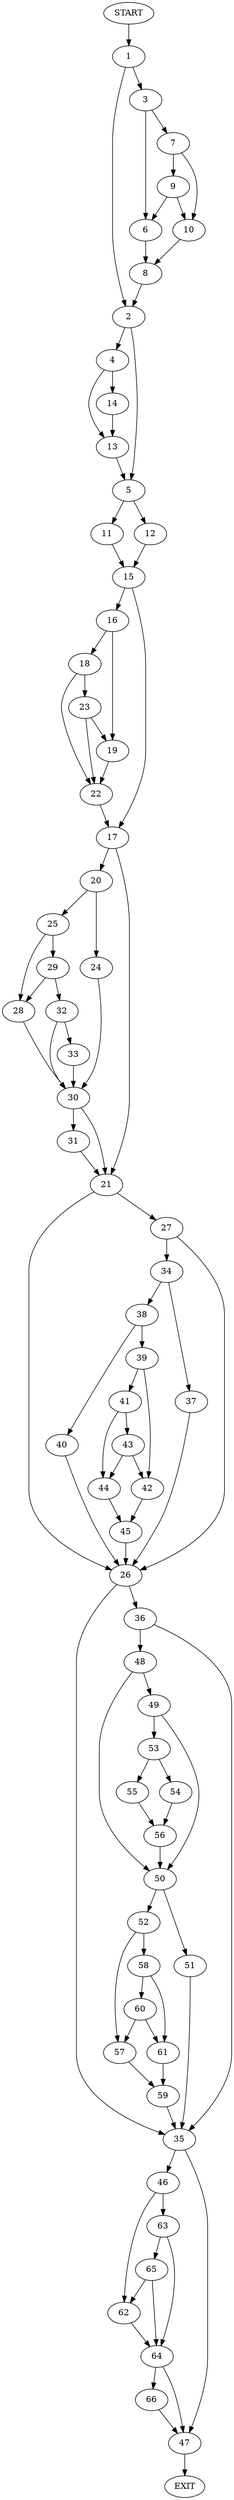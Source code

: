 digraph {
0 [label="START"]
67 [label="EXIT"]
0 -> 1
1 -> 2
1 -> 3
2 -> 4
2 -> 5
3 -> 6
3 -> 7
6 -> 8
7 -> 9
7 -> 10
9 -> 6
9 -> 10
10 -> 8
8 -> 2
5 -> 11
5 -> 12
4 -> 13
4 -> 14
13 -> 5
14 -> 13
12 -> 15
11 -> 15
15 -> 16
15 -> 17
16 -> 18
16 -> 19
17 -> 20
17 -> 21
19 -> 22
18 -> 23
18 -> 22
23 -> 19
23 -> 22
22 -> 17
20 -> 24
20 -> 25
21 -> 26
21 -> 27
25 -> 28
25 -> 29
24 -> 30
30 -> 31
30 -> 21
29 -> 32
29 -> 28
28 -> 30
32 -> 30
32 -> 33
33 -> 30
31 -> 21
27 -> 26
27 -> 34
26 -> 35
26 -> 36
34 -> 37
34 -> 38
37 -> 26
38 -> 39
38 -> 40
40 -> 26
39 -> 41
39 -> 42
41 -> 43
41 -> 44
42 -> 45
43 -> 44
43 -> 42
44 -> 45
45 -> 26
35 -> 46
35 -> 47
36 -> 35
36 -> 48
48 -> 49
48 -> 50
50 -> 51
50 -> 52
49 -> 53
49 -> 50
53 -> 54
53 -> 55
55 -> 56
54 -> 56
56 -> 50
52 -> 57
52 -> 58
51 -> 35
57 -> 59
58 -> 60
58 -> 61
61 -> 59
60 -> 61
60 -> 57
59 -> 35
47 -> 67
46 -> 62
46 -> 63
63 -> 64
63 -> 65
62 -> 64
65 -> 64
65 -> 62
64 -> 66
64 -> 47
66 -> 47
}

